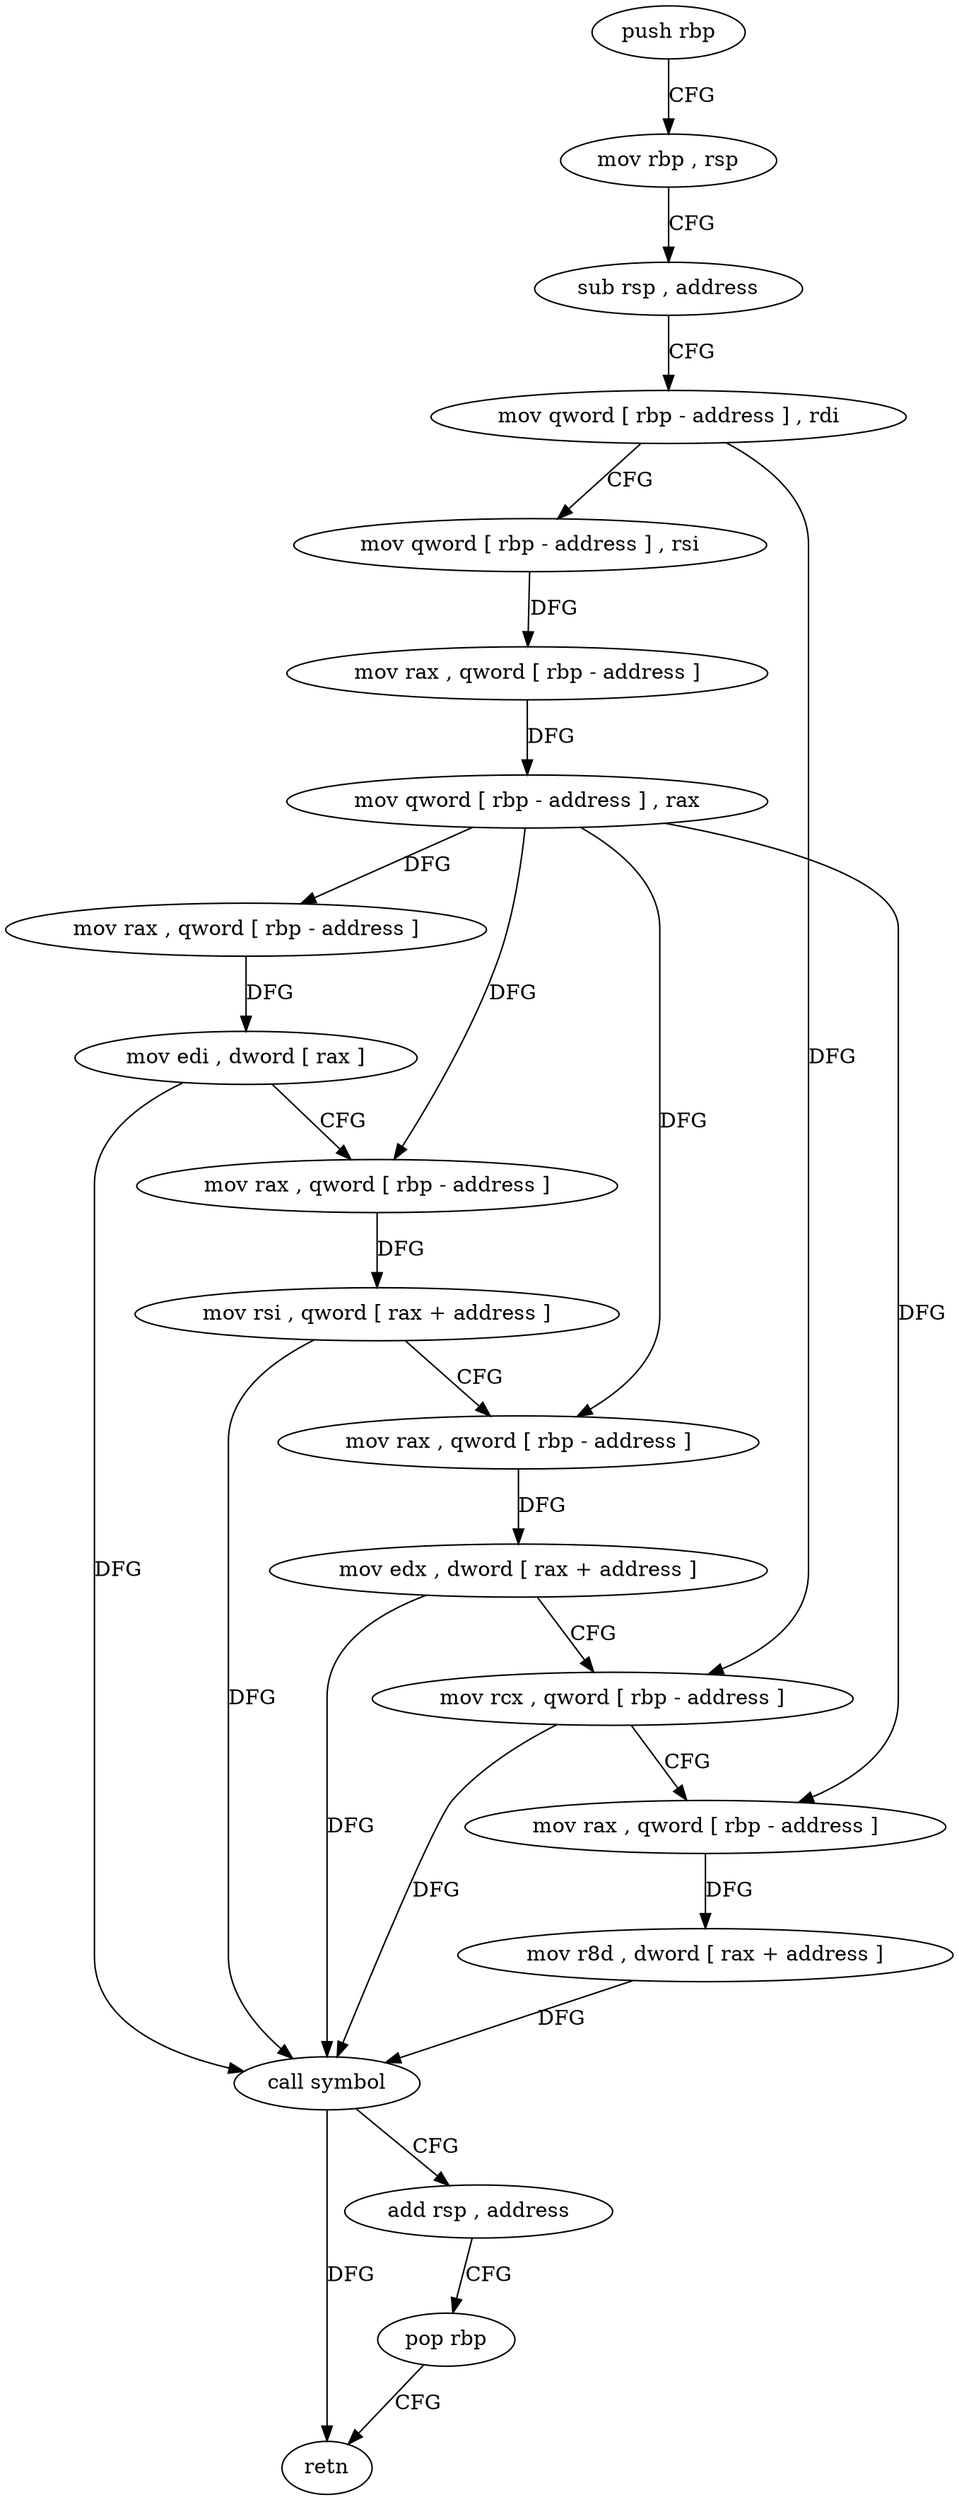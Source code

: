 digraph "func" {
"4245408" [label = "push rbp" ]
"4245409" [label = "mov rbp , rsp" ]
"4245412" [label = "sub rsp , address" ]
"4245416" [label = "mov qword [ rbp - address ] , rdi" ]
"4245420" [label = "mov qword [ rbp - address ] , rsi" ]
"4245424" [label = "mov rax , qword [ rbp - address ]" ]
"4245428" [label = "mov qword [ rbp - address ] , rax" ]
"4245432" [label = "mov rax , qword [ rbp - address ]" ]
"4245436" [label = "mov edi , dword [ rax ]" ]
"4245438" [label = "mov rax , qword [ rbp - address ]" ]
"4245442" [label = "mov rsi , qword [ rax + address ]" ]
"4245446" [label = "mov rax , qword [ rbp - address ]" ]
"4245450" [label = "mov edx , dword [ rax + address ]" ]
"4245453" [label = "mov rcx , qword [ rbp - address ]" ]
"4245457" [label = "mov rax , qword [ rbp - address ]" ]
"4245461" [label = "mov r8d , dword [ rax + address ]" ]
"4245465" [label = "call symbol" ]
"4245470" [label = "add rsp , address" ]
"4245474" [label = "pop rbp" ]
"4245475" [label = "retn" ]
"4245408" -> "4245409" [ label = "CFG" ]
"4245409" -> "4245412" [ label = "CFG" ]
"4245412" -> "4245416" [ label = "CFG" ]
"4245416" -> "4245420" [ label = "CFG" ]
"4245416" -> "4245453" [ label = "DFG" ]
"4245420" -> "4245424" [ label = "DFG" ]
"4245424" -> "4245428" [ label = "DFG" ]
"4245428" -> "4245432" [ label = "DFG" ]
"4245428" -> "4245438" [ label = "DFG" ]
"4245428" -> "4245446" [ label = "DFG" ]
"4245428" -> "4245457" [ label = "DFG" ]
"4245432" -> "4245436" [ label = "DFG" ]
"4245436" -> "4245438" [ label = "CFG" ]
"4245436" -> "4245465" [ label = "DFG" ]
"4245438" -> "4245442" [ label = "DFG" ]
"4245442" -> "4245446" [ label = "CFG" ]
"4245442" -> "4245465" [ label = "DFG" ]
"4245446" -> "4245450" [ label = "DFG" ]
"4245450" -> "4245453" [ label = "CFG" ]
"4245450" -> "4245465" [ label = "DFG" ]
"4245453" -> "4245457" [ label = "CFG" ]
"4245453" -> "4245465" [ label = "DFG" ]
"4245457" -> "4245461" [ label = "DFG" ]
"4245461" -> "4245465" [ label = "DFG" ]
"4245465" -> "4245470" [ label = "CFG" ]
"4245465" -> "4245475" [ label = "DFG" ]
"4245470" -> "4245474" [ label = "CFG" ]
"4245474" -> "4245475" [ label = "CFG" ]
}
